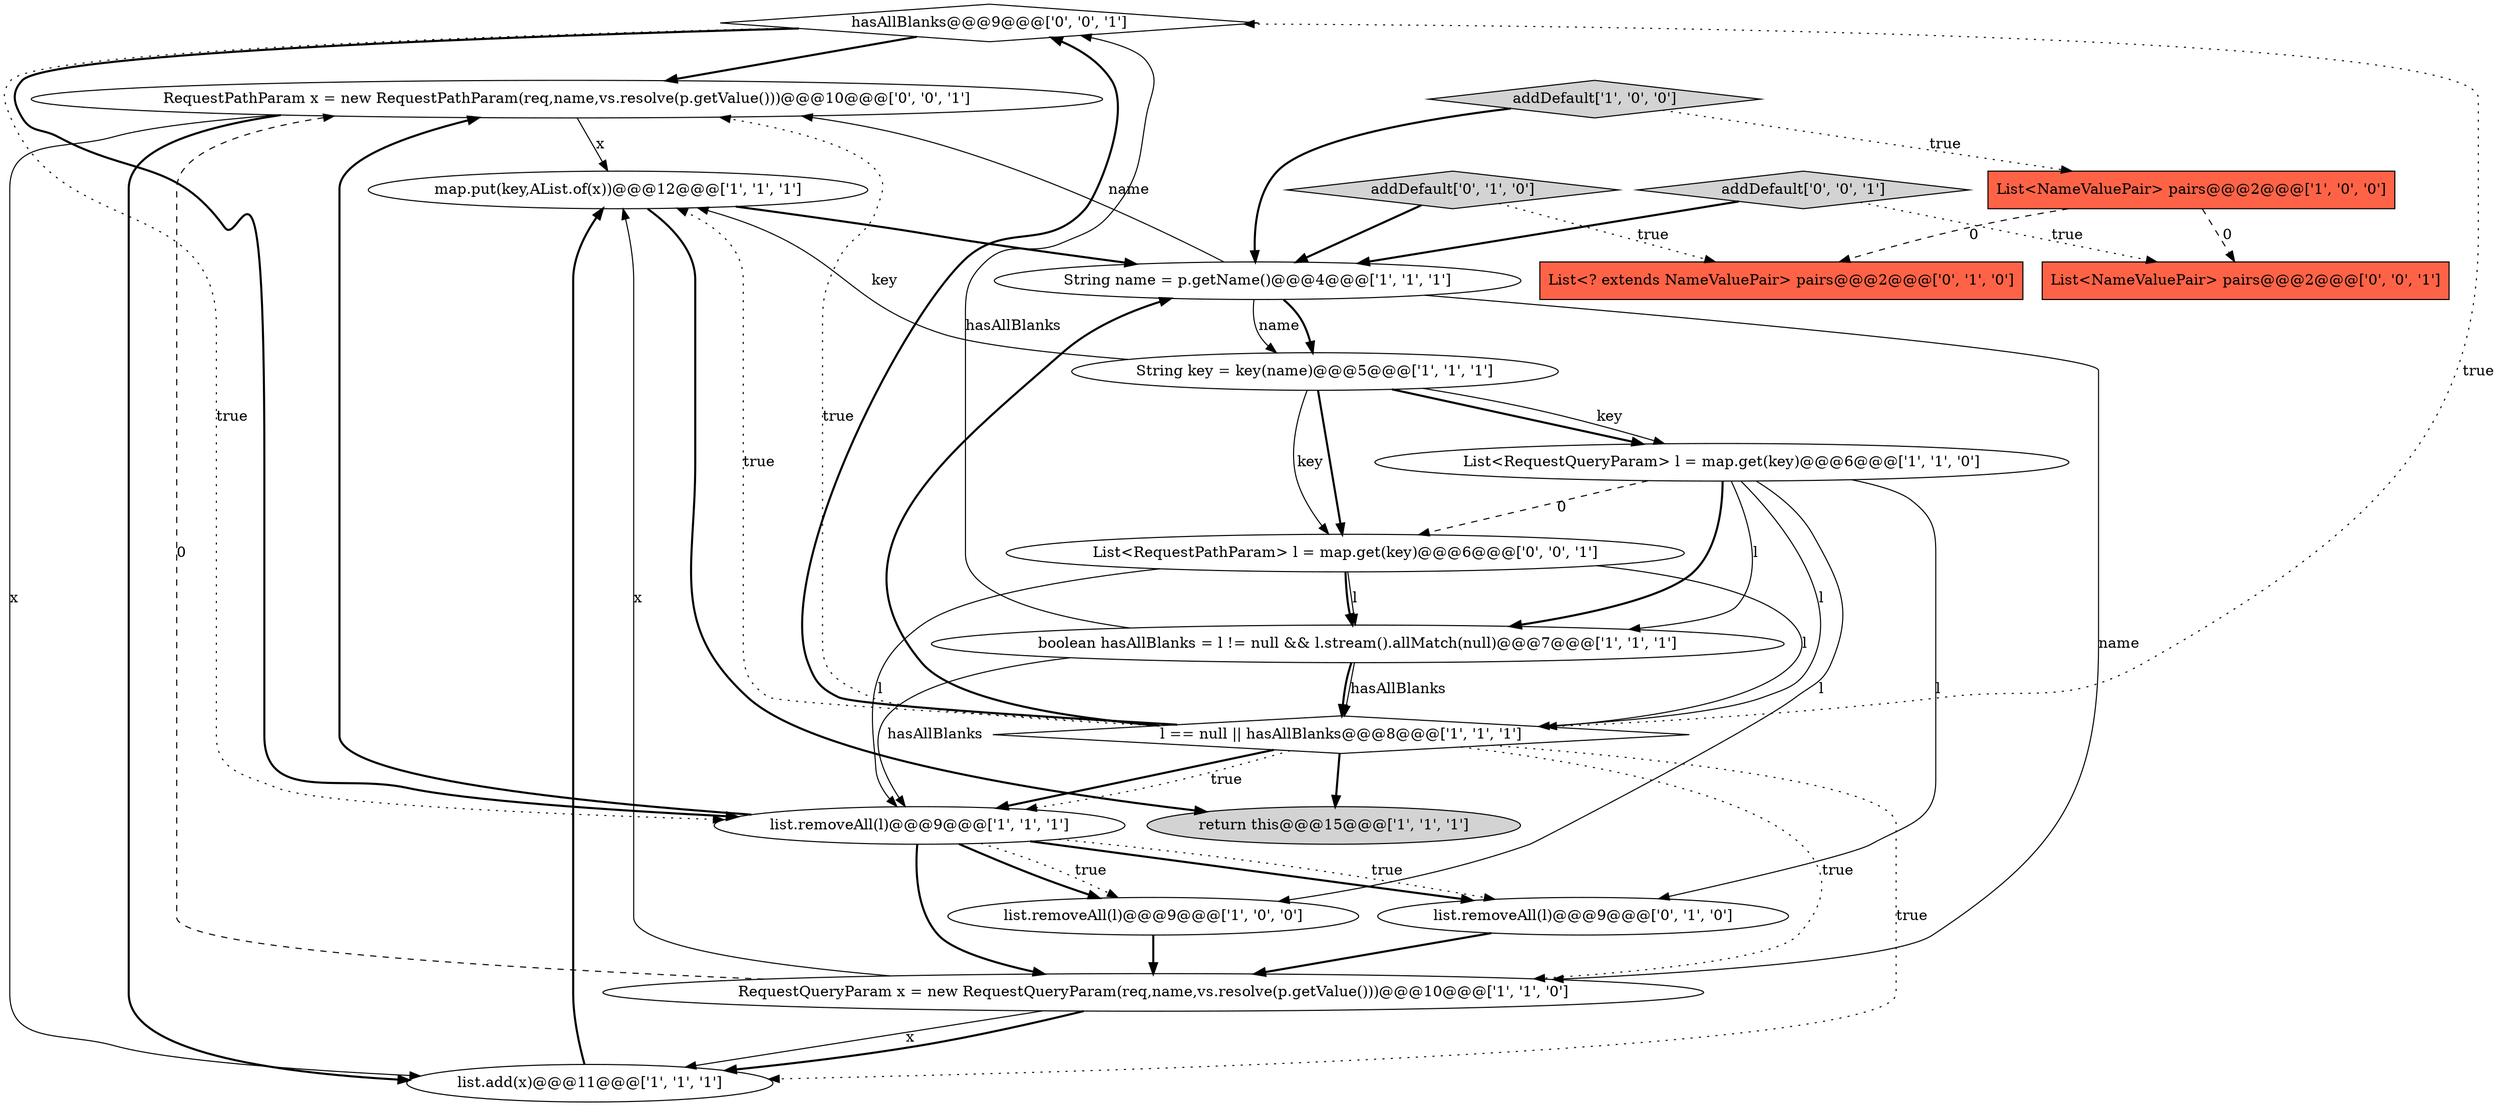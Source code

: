 digraph {
16 [style = filled, label = "hasAllBlanks@@@9@@@['0', '0', '1']", fillcolor = white, shape = diamond image = "AAA0AAABBB3BBB"];
11 [style = filled, label = "List<NameValuePair> pairs@@@2@@@['1', '0', '0']", fillcolor = tomato, shape = box image = "AAA1AAABBB1BBB"];
5 [style = filled, label = "String key = key(name)@@@5@@@['1', '1', '1']", fillcolor = white, shape = ellipse image = "AAA0AAABBB1BBB"];
17 [style = filled, label = "addDefault['0', '0', '1']", fillcolor = lightgray, shape = diamond image = "AAA0AAABBB3BBB"];
9 [style = filled, label = "map.put(key,AList.of(x))@@@12@@@['1', '1', '1']", fillcolor = white, shape = ellipse image = "AAA0AAABBB1BBB"];
0 [style = filled, label = "return this@@@15@@@['1', '1', '1']", fillcolor = lightgray, shape = ellipse image = "AAA0AAABBB1BBB"];
15 [style = filled, label = "List<? extends NameValuePair> pairs@@@2@@@['0', '1', '0']", fillcolor = tomato, shape = box image = "AAA1AAABBB2BBB"];
12 [style = filled, label = "l == null || hasAllBlanks@@@8@@@['1', '1', '1']", fillcolor = white, shape = diamond image = "AAA0AAABBB1BBB"];
8 [style = filled, label = "RequestQueryParam x = new RequestQueryParam(req,name,vs.resolve(p.getValue()))@@@10@@@['1', '1', '0']", fillcolor = white, shape = ellipse image = "AAA0AAABBB1BBB"];
3 [style = filled, label = "List<RequestQueryParam> l = map.get(key)@@@6@@@['1', '1', '0']", fillcolor = white, shape = ellipse image = "AAA0AAABBB1BBB"];
20 [style = filled, label = "List<RequestPathParam> l = map.get(key)@@@6@@@['0', '0', '1']", fillcolor = white, shape = ellipse image = "AAA0AAABBB3BBB"];
1 [style = filled, label = "list.removeAll(l)@@@9@@@['1', '0', '0']", fillcolor = white, shape = ellipse image = "AAA0AAABBB1BBB"];
19 [style = filled, label = "RequestPathParam x = new RequestPathParam(req,name,vs.resolve(p.getValue()))@@@10@@@['0', '0', '1']", fillcolor = white, shape = ellipse image = "AAA0AAABBB3BBB"];
2 [style = filled, label = "String name = p.getName()@@@4@@@['1', '1', '1']", fillcolor = white, shape = ellipse image = "AAA0AAABBB1BBB"];
4 [style = filled, label = "boolean hasAllBlanks = l != null && l.stream().allMatch(null)@@@7@@@['1', '1', '1']", fillcolor = white, shape = ellipse image = "AAA0AAABBB1BBB"];
18 [style = filled, label = "List<NameValuePair> pairs@@@2@@@['0', '0', '1']", fillcolor = tomato, shape = box image = "AAA0AAABBB3BBB"];
14 [style = filled, label = "addDefault['0', '1', '0']", fillcolor = lightgray, shape = diamond image = "AAA0AAABBB2BBB"];
7 [style = filled, label = "list.removeAll(l)@@@9@@@['1', '1', '1']", fillcolor = white, shape = ellipse image = "AAA0AAABBB1BBB"];
13 [style = filled, label = "list.removeAll(l)@@@9@@@['0', '1', '0']", fillcolor = white, shape = ellipse image = "AAA0AAABBB2BBB"];
10 [style = filled, label = "addDefault['1', '0', '0']", fillcolor = lightgray, shape = diamond image = "AAA0AAABBB1BBB"];
6 [style = filled, label = "list.add(x)@@@11@@@['1', '1', '1']", fillcolor = white, shape = ellipse image = "AAA0AAABBB1BBB"];
7->13 [style = bold, label=""];
5->3 [style = bold, label=""];
8->19 [style = dashed, label="0"];
7->1 [style = bold, label=""];
5->3 [style = solid, label="key"];
1->8 [style = bold, label=""];
9->0 [style = bold, label=""];
19->6 [style = solid, label="x"];
17->18 [style = dotted, label="true"];
4->7 [style = solid, label="hasAllBlanks"];
2->5 [style = solid, label="name"];
2->19 [style = solid, label="name"];
8->6 [style = solid, label="x"];
9->2 [style = bold, label=""];
5->20 [style = bold, label=""];
12->8 [style = dotted, label="true"];
11->15 [style = dashed, label="0"];
7->13 [style = dotted, label="true"];
3->4 [style = solid, label="l"];
16->7 [style = bold, label=""];
5->20 [style = solid, label="key"];
8->9 [style = solid, label="x"];
8->6 [style = bold, label=""];
12->16 [style = bold, label=""];
20->7 [style = solid, label="l"];
7->8 [style = bold, label=""];
3->13 [style = solid, label="l"];
12->0 [style = bold, label=""];
3->4 [style = bold, label=""];
16->19 [style = bold, label=""];
19->6 [style = bold, label=""];
12->7 [style = bold, label=""];
20->4 [style = bold, label=""];
16->7 [style = dotted, label="true"];
14->15 [style = dotted, label="true"];
12->2 [style = bold, label=""];
17->2 [style = bold, label=""];
12->16 [style = dotted, label="true"];
12->6 [style = dotted, label="true"];
4->16 [style = solid, label="hasAllBlanks"];
10->11 [style = dotted, label="true"];
3->1 [style = solid, label="l"];
20->12 [style = solid, label="l"];
12->19 [style = dotted, label="true"];
11->18 [style = dashed, label="0"];
2->8 [style = solid, label="name"];
3->20 [style = dashed, label="0"];
3->12 [style = solid, label="l"];
4->12 [style = bold, label=""];
20->4 [style = solid, label="l"];
10->2 [style = bold, label=""];
4->12 [style = solid, label="hasAllBlanks"];
14->2 [style = bold, label=""];
5->9 [style = solid, label="key"];
6->9 [style = bold, label=""];
13->8 [style = bold, label=""];
12->7 [style = dotted, label="true"];
7->1 [style = dotted, label="true"];
7->19 [style = bold, label=""];
2->5 [style = bold, label=""];
12->9 [style = dotted, label="true"];
19->9 [style = solid, label="x"];
}
